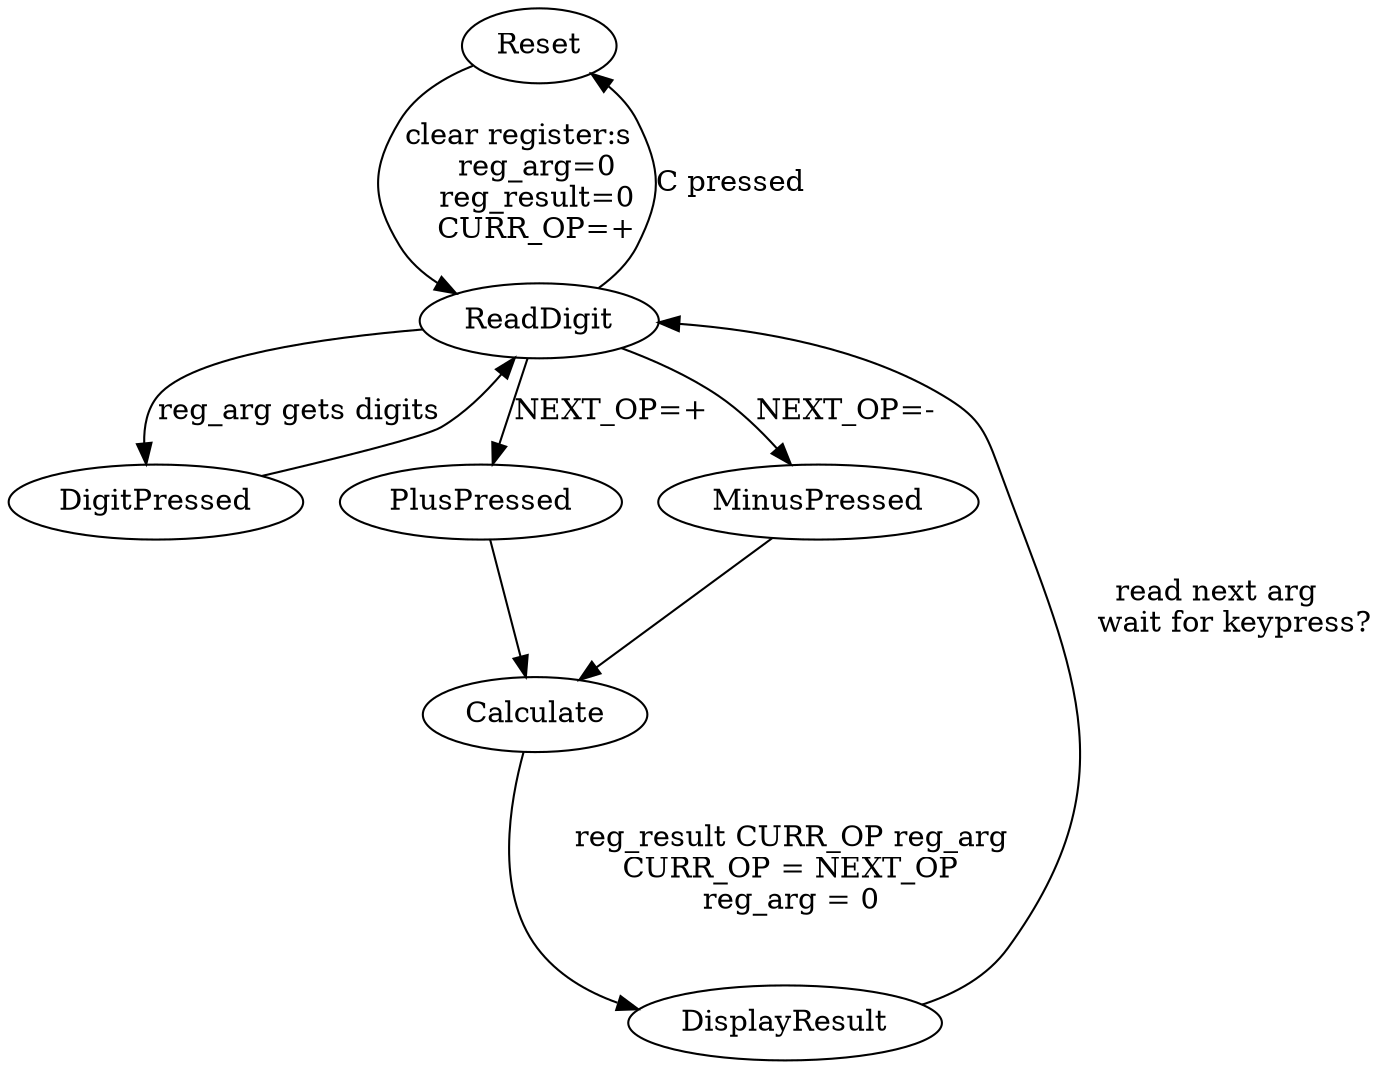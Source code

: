 digraph{
    #rankdir=LR
    #{ rank=same; ReadDigit1; ReadDigit2; ReadDigit3 };
    #{ rank=same; PlusPressed; MinusPressed; DigitPressed};

    Reset->ReadDigit [label="clear register:s
    reg_arg=0
    reg_result=0
    CURR_OP=+"]
    ReadDigit->DigitPressed[label="reg_arg gets digits"]
    DigitPressed->ReadDigit
    #ReadDigit2->ReadDigit3
    ReadDigit->PlusPressed [label="NEXT_OP=+"]
    ReadDigit->MinusPressed [label="NEXT_OP=-"]
    ReadDigit->Reset [label="C pressed"]
    #ReadDigit2->PlusPressed [label="+-"]
    #ReadDigit3->PlusPressed [label="+-"]
    PlusPressed->Calculate 
    MinusPressed->Calculate 
    Calculate->DisplayResult [label="
    reg_result CURR_OP reg_arg
    CURR_OP = NEXT_OP
    reg_arg = 0
    "]
    DisplayResult->ReadDigit [label="read next arg
    wait for keypress?"]

}